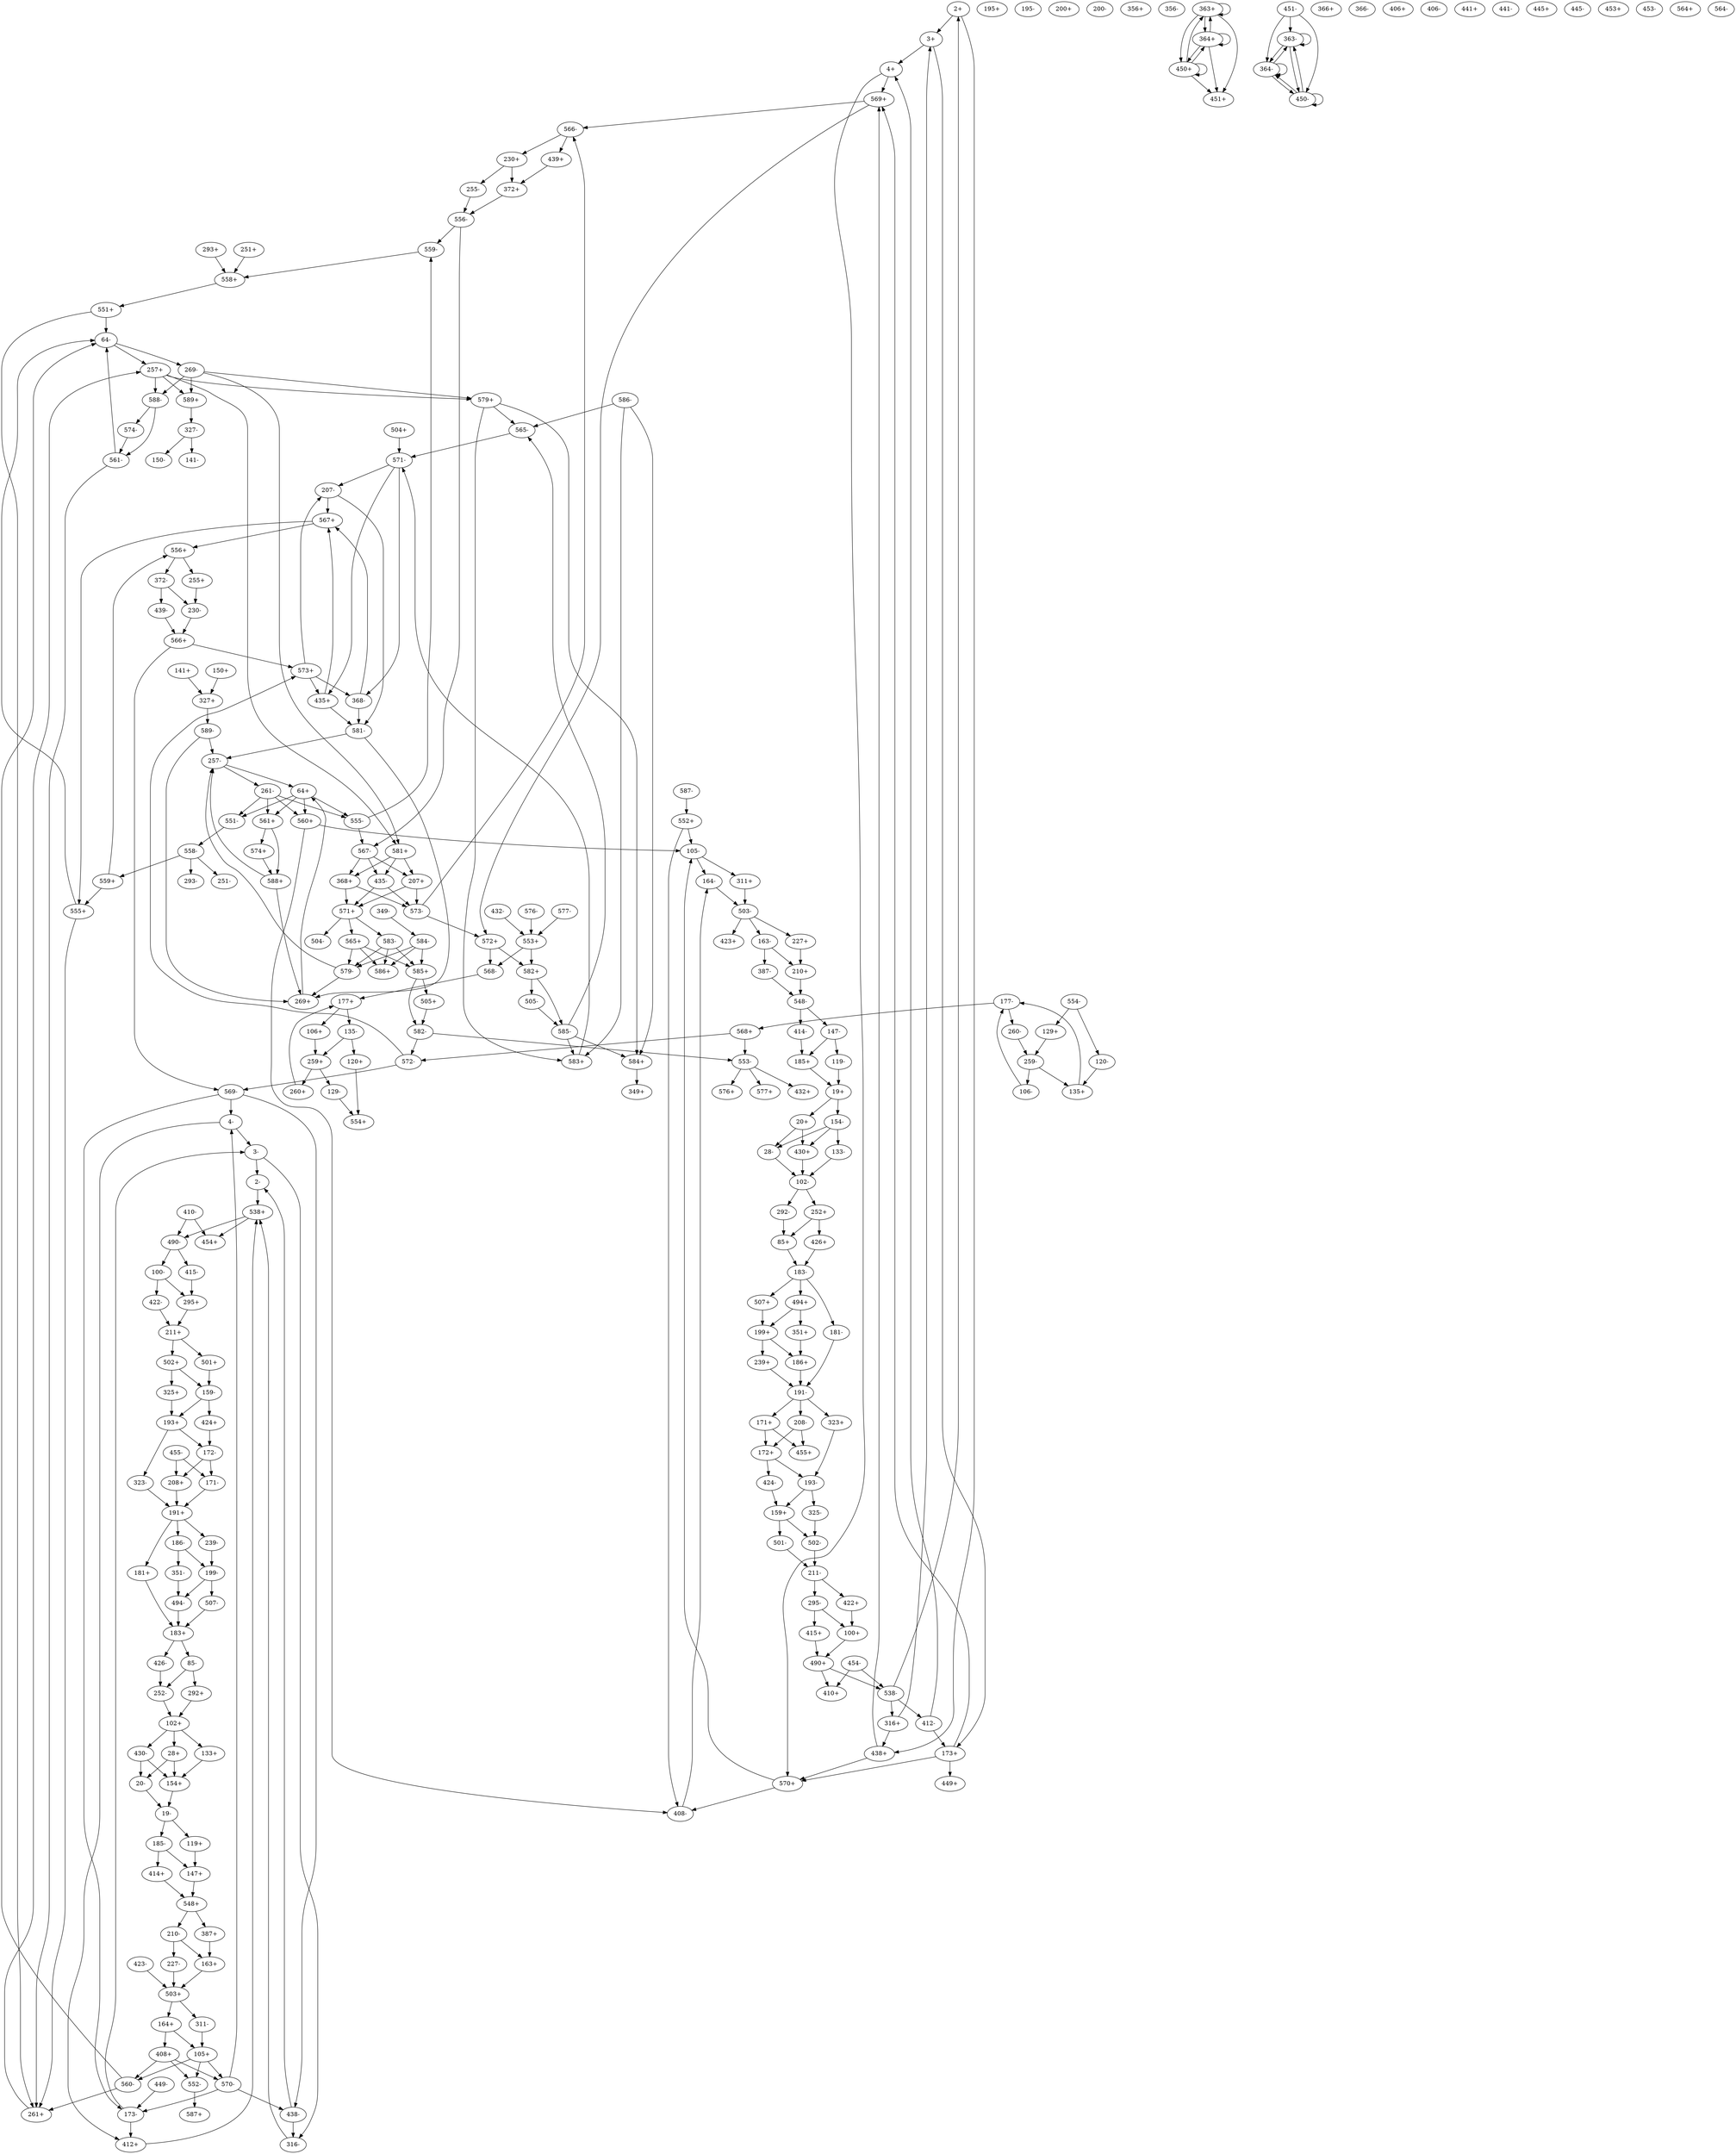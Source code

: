 digraph adj {
graph [k=96]
edge [d=-95]
"2+" [l=184 C=22695]
"2-" [l=184 C=22695]
"3+" [l=102 C=1785]
"3-" [l=102 C=1785]
"4+" [l=191 C=663]
"4-" [l=191 C=663]
"19+" [l=171 C=19380]
"19-" [l=171 C=19380]
"20+" [l=124 C=4531]
"20-" [l=124 C=4531]
"28+" [l=114 C=4845]
"28-" [l=114 C=4845]
"64+" [l=248 C=11062]
"64-" [l=248 C=11062]
"85+" [l=134 C=9945]
"85-" [l=134 C=9945]
"100+" [l=112 C=4335]
"100-" [l=112 C=4335]
"102+" [l=174 C=20145]
"102-" [l=174 C=20145]
"105+" [l=151 C=14280]
"105-" [l=151 C=14280]
"106+" [l=191 C=7922]
"106-" [l=191 C=7922]
"119+" [l=191 C=7717]
"119-" [l=191 C=7717]
"120+" [l=188 C=7980]
"120-" [l=188 C=7980]
"129+" [l=199 C=8665]
"129-" [l=199 C=8665]
"133+" [l=191 C=6722]
"133-" [l=191 C=6722]
"135+" [l=165 C=10921]
"135-" [l=165 C=10921]
"141+" [l=191 C=12159]
"141-" [l=191 C=12159]
"147+" [l=152 C=14535]
"147-" [l=152 C=14535]
"150+" [l=191 C=461]
"150-" [l=191 C=461]
"154+" [l=124 C=7395]
"154-" [l=124 C=7395]
"159+" [l=169 C=18002]
"159-" [l=169 C=18002]
"163+" [l=185 C=22950]
"163-" [l=185 C=22950]
"164+" [l=151 C=14280]
"164-" [l=151 C=14280]
"171+" [l=191 C=6467]
"171-" [l=191 C=6467]
"172+" [l=107 C=3060]
"172-" [l=107 C=3060]
"173+" [l=120 C=6375]
"173-" [l=120 C=6375]
"177+" [l=163 C=10244]
"177-" [l=163 C=10244]
"181+" [l=679 C=23553]
"181-" [l=679 C=23553]
"183+" [l=130 C=8925]
"183-" [l=130 C=8925]
"185+" [l=152 C=14535]
"185-" [l=152 C=14535]
"186+" [l=142 C=11985]
"186-" [l=142 C=11985]
"191+" [l=137 C=10710]
"191-" [l=137 C=10710]
"193+" [l=138 C=10965]
"193-" [l=138 C=10965]
"195+" [l=667 C=13643]
"195-" [l=667 C=13643]
"199+" [l=140 C=9028]
"199-" [l=140 C=9028]
"200+" [l=629 C=21781]
"200-" [l=629 C=21781]
"207+" [l=191 C=3723]
"207-" [l=191 C=3723]
"208+" [l=148 C=13515]
"208-" [l=148 C=13515]
"210+" [l=185 C=22950]
"210-" [l=185 C=22950]
"211+" [l=123 C=7140]
"211-" [l=123 C=7140]
"227+" [l=191 C=6192]
"227-" [l=191 C=6192]
"230+" [l=183 C=6160]
"230-" [l=183 C=6160]
"239+" [l=191 C=461]
"239-" [l=191 C=461]
"251+" [l=189 C=941]
"251-" [l=189 C=941]
"252+" [l=134 C=9945]
"252-" [l=134 C=9945]
"255+" [l=191 C=4634]
"255-" [l=191 C=4634]
"257+" [l=224 C=10701]
"257-" [l=224 C=10701]
"259+" [l=161 C=10834]
"259-" [l=161 C=10834]
"260+" [l=258 C=10198]
"260-" [l=258 C=10198]
"261+" [l=299 C=12803]
"261-" [l=299 C=12803]
"269+" [l=275 C=8224]
"269-" [l=275 C=8224]
"292+" [l=191 C=402]
"292-" [l=191 C=402]
"293+" [l=191 C=499]
"293-" [l=191 C=499]
"295+" [l=112 C=4335]
"295-" [l=112 C=4335]
"311+" [l=191 C=1013]
"311-" [l=191 C=1013]
"316+" [l=191 C=7534]
"316-" [l=191 C=7534]
"323+" [l=191 C=3630]
"323-" [l=191 C=3630]
"325+" [l=191 C=8287]
"325-" [l=191 C=8287]
"327+" [l=106 C=1465]
"327-" [l=106 C=1465]
"349+" [l=188 C=4622]
"349-" [l=188 C=4622]
"351+" [l=184 C=4577]
"351-" [l=184 C=4577]
"356+" [l=189 C=345]
"356-" [l=189 C=345]
"363+" [l=191 C=12959]
"363-" [l=191 C=12959]
"364+" [l=96 C=255]
"364-" [l=96 C=255]
"366+" [l=193 C=2771]
"366-" [l=193 C=2771]
"368+" [l=341 C=5343]
"368-" [l=341 C=5343]
"372+" [l=183 C=899]
"372-" [l=183 C=899]
"387+" [l=191 C=495]
"387-" [l=191 C=495]
"406+" [l=191 C=415]
"406-" [l=191 C=415]
"408+" [l=191 C=455]
"408-" [l=191 C=455]
"410+" [l=141 C=175]
"410-" [l=141 C=175]
"412+" [l=191 C=359]
"412-" [l=191 C=359]
"414+" [l=191 C=419]
"414-" [l=191 C=419]
"415+" [l=191 C=288]
"415-" [l=191 C=288]
"422+" [l=191 C=785]
"422-" [l=191 C=785]
"423+" [l=184 C=275]
"423-" [l=184 C=275]
"424+" [l=191 C=280]
"424-" [l=191 C=280]
"426+" [l=191 C=524]
"426-" [l=191 C=524]
"430+" [l=114 C=375]
"430-" [l=114 C=375]
"432+" [l=169 C=186]
"432-" [l=169 C=186]
"435+" [l=191 C=613]
"435-" [l=191 C=613]
"438+" [l=191 C=726]
"438-" [l=191 C=726]
"439+" [l=191 C=386]
"439-" [l=191 C=386]
"441+" [l=161 C=156]
"441-" [l=161 C=156]
"445+" [l=121 C=90]
"445-" [l=121 C=90]
"449+" [l=149 C=110]
"449-" [l=149 C=110]
"450+" [l=191 C=4387]
"450-" [l=191 C=4387]
"451+" [l=157 C=192]
"451-" [l=157 C=192]
"453+" [l=113 C=37]
"453-" [l=113 C=37]
"454+" [l=167 C=219]
"454-" [l=167 C=219]
"455+" [l=114 C=50]
"455-" [l=114 C=50]
"490+" [l=244 C=37995]
"490-" [l=244 C=37995]
"494+" [l=221 C=28073]
"494-" [l=221 C=28073]
"501+" [l=223 C=14006]
"501-" [l=223 C=14006]
"502+" [l=223 C=32640]
"502-" [l=223 C=32640]
"503+" [l=182 C=22185]
"503-" [l=182 C=22185]
"504+" [l=682 C=15644]
"504-" [l=682 C=15644]
"505+" [l=309 C=8187]
"505-" [l=309 C=8187]
"507+" [l=309 C=13631]
"507-" [l=309 C=13631]
"538+" [l=1472 C=351135]
"538-" [l=1472 C=351135]
"548+" [l=250 C=39525]
"548-" [l=250 C=39525]
"551+" [l=7042 C=455335]
"551-" [l=7042 C=455335]
"552+" [l=39775 C=1320194]
"552-" [l=39775 C=1320194]
"553+" [l=183056 C=6166726]
"553-" [l=183056 C=6166726]
"554+" [l=254262 C=7461592]
"554-" [l=254262 C=7461592]
"555+" [l=11980 C=360482]
"555-" [l=11980 C=360482]
"556+" [l=15067 C=867380]
"556-" [l=15067 C=867380]
"558+" [l=11208 C=639491]
"558-" [l=11208 C=639491]
"559+" [l=10161 C=543180]
"559-" [l=10161 C=543180]
"560+" [l=6969 C=267377]
"560-" [l=6969 C=267377]
"561+" [l=50113 C=1623219]
"561-" [l=50113 C=1623219]
"564+" [l=28450 C=807242]
"564-" [l=28450 C=807242]
"565+" [l=115663 C=3267235]
"565-" [l=115663 C=3267235]
"566+" [l=19441 C=1157631]
"566-" [l=19441 C=1157631]
"567+" [l=139430 C=3883927]
"567-" [l=139430 C=3883927]
"568+" [l=43883 C=1493007]
"568-" [l=43883 C=1493007]
"569+" [l=30788 C=1018624]
"569-" [l=30788 C=1018624]
"570+" [l=6896 C=368958]
"570-" [l=6896 C=368958]
"571+" [l=321817 C=7563700]
"571-" [l=321817 C=7563700]
"572+" [l=169275 C=4950734]
"572-" [l=169275 C=4950734]
"573+" [l=23624 C=1235036]
"573-" [l=23624 C=1235036]
"574+" [l=86353 C=3059687]
"574-" [l=86353 C=3059687]
"576+" [l=15898 C=779721]
"576-" [l=15898 C=779721]
"577+" [l=24324 C=897045]
"577-" [l=24324 C=897045]
"579+" [l=44368 C=1330840]
"579-" [l=44368 C=1330840]
"581+" [l=3442 C=297490]
"581-" [l=3442 C=297490]
"582+" [l=86658 C=2451181]
"582-" [l=86658 C=2451181]
"583+" [l=70316 C=1838698]
"583-" [l=70316 C=1838698]
"584+" [l=392623 C=10132531]
"584-" [l=392623 C=10132531]
"585+" [l=60850 C=1696207]
"585-" [l=60850 C=1696207]
"586+" [l=241791 C=5773458]
"586-" [l=241791 C=5773458]
"587+" [l=91541 C=2777161]
"587-" [l=91541 C=2777161]
"588+" [l=175031 C=5294374]
"588-" [l=175031 C=5294374]
"589+" [l=147603 C=4614717]
"589-" [l=147603 C=4614717]
"2+" -> "438+"
"2+" -> "3+"
"2-" -> "538+" [d=-88]
"3+" -> "4+"
"3+" -> "173+"
"3-" -> "2-"
"3-" -> "316-"
"4+" -> "569+"
"4+" -> "570+"
"4-" -> "412+"
"4-" -> "3-"
"19+" -> "20+"
"19+" -> "154-"
"19-" -> "119+"
"19-" -> "185-"
"20+" -> "28-" [d=-18]
"20+" -> "430+" [d=-18]
"20-" -> "19-"
"28+" -> "20-" [d=-18]
"28+" -> "154+" [d=-18]
"28-" -> "102-" [d=-43]
"64+" -> "551-"
"64+" -> "555-"
"64+" -> "560+"
"64+" -> "561+"
"64-" -> "269-"
"64-" -> "257+" [d=-44]
"85+" -> "183-"
"85-" -> "292+"
"85-" -> "252-" [d=-38]
"100+" -> "490+"
"100-" -> "422-"
"100-" -> "295+" [d=-16]
"102+" -> "133+"
"102+" -> "28+" [d=-43]
"102+" -> "430-" [d=-43]
"102-" -> "252+"
"102-" -> "292-"
"105+" -> "552-"
"105+" -> "560-"
"105+" -> "570-"
"105-" -> "311+"
"105-" -> "164-" [d=-55]
"106+" -> "259+"
"106-" -> "177-"
"119+" -> "147+"
"119-" -> "19+"
"120+" -> "554+"
"120-" -> "135+"
"129+" -> "259-"
"129-" -> "554+"
"133+" -> "154+" [d=-43]
"133-" -> "102-"
"135+" -> "177-" [d=-80]
"135-" -> "120+"
"135-" -> "259+" [d=-86]
"141+" -> "327+"
"147+" -> "548+"
"147-" -> "119-"
"147-" -> "185+" [d=-56]
"150+" -> "327+"
"154+" -> "19-"
"154-" -> "430+" [d=-18]
"154-" -> "133-" [d=-43]
"154-" -> "28-" [d=-18]
"159+" -> "501-"
"159+" -> "502-"
"159-" -> "424+"
"159-" -> "193+" [d=-73]
"163+" -> "503+" [d=-78]
"163-" -> "387-"
"163-" -> "210+" [d=-89]
"164+" -> "408+"
"164+" -> "105+" [d=-55]
"164-" -> "503-"
"171+" -> "455+"
"171+" -> "172+"
"171-" -> "191+"
"172+" -> "424-"
"172+" -> "193-" [d=-64]
"172-" -> "171-"
"172-" -> "208+"
"173+" -> "449+"
"173+" -> "569+" [d=-24]
"173+" -> "570+" [d=-24]
"173-" -> "3-"
"173-" -> "412+"
"177+" -> "106+"
"177+" -> "135-" [d=-80]
"177-" -> "260-"
"177-" -> "568+"
"181+" -> "183+" [d=-91]
"181-" -> "191-"
"183+" -> "85-"
"183+" -> "426-"
"183-" -> "507+"
"183-" -> "181-" [d=-91]
"183-" -> "494+" [d=-91]
"185+" -> "19+"
"185-" -> "414+"
"185-" -> "147+" [d=-56]
"186+" -> "191-" [d=-63]
"186-" -> "351-"
"186-" -> "199-" [d=-46]
"191+" -> "181+"
"191+" -> "186-" [d=-63]
"191+" -> "239-" [d=-63]
"191-" -> "171+"
"191-" -> "208-" [d=-52]
"191-" -> "323+" [d=-52]
"193+" -> "323-"
"193+" -> "172-" [d=-64]
"193-" -> "325-"
"193-" -> "159+" [d=-73]
"199+" -> "239+"
"199+" -> "186+" [d=-46]
"199-" -> "494-"
"199-" -> "507-"
"207+" -> "571+" [d=-19]
"207+" -> "573-" [d=-19]
"207-" -> "567+" [d=-21]
"207-" -> "581-" [d=-21]
"208+" -> "191+" [d=-52]
"208-" -> "455+"
"208-" -> "172+"
"210+" -> "548-"
"210-" -> "227-"
"210-" -> "163+" [d=-89]
"211+" -> "501+"
"211+" -> "502+"
"211-" -> "295-"
"211-" -> "422+"
"227+" -> "210+"
"227-" -> "503+" [d=-78]
"230+" -> "255-"
"230+" -> "372+" [d=-87]
"230-" -> "566+"
"239+" -> "191-" [d=-63]
"239-" -> "199-"
"251+" -> "558+" [d=-93]
"252+" -> "426+"
"252+" -> "85+" [d=-38]
"252-" -> "102+"
"255+" -> "230-"
"255-" -> "556-"
"257+" -> "579+"
"257+" -> "581+"
"257+" -> "588-"
"257+" -> "589+"
"257-" -> "261-"
"257-" -> "64+" [d=-44]
"259+" -> "129-"
"259+" -> "260+"
"259-" -> "106-"
"259-" -> "135+" [d=-86]
"260+" -> "177+"
"260-" -> "259-"
"261+" -> "257+"
"261-" -> "551-"
"261-" -> "555-"
"261-" -> "560+"
"261-" -> "561+"
"269+" -> "64+"
"269-" -> "579+"
"269-" -> "581+"
"269-" -> "588-"
"269-" -> "589+"
"292+" -> "102+"
"292-" -> "85+"
"293+" -> "558+"
"295+" -> "211+"
"295-" -> "415+"
"295-" -> "100+" [d=-16]
"311+" -> "503-"
"311-" -> "105+"
"316+" -> "438+"
"316+" -> "3+"
"316-" -> "538+"
"323+" -> "193-"
"323-" -> "191+" [d=-52]
"325+" -> "193+"
"325-" -> "502-"
"327+" -> "589-"
"327-" -> "141-"
"327-" -> "150-"
"349-" -> "584-"
"351+" -> "186+"
"351-" -> "494-"
"363+" -> "363+"
"363+" -> "450+"
"363+" -> "451+"
"363+" -> "364+"
"363-" -> "363-"
"363-" -> "450-"
"363-" -> "364-"
"364+" -> "363+"
"364+" -> "364+"
"364+" -> "450+"
"364+" -> "451+"
"364-" -> "363-"
"364-" -> "364-"
"364-" -> "450-"
"368+" -> "571+"
"368+" -> "573-"
"368-" -> "567+"
"368-" -> "581-"
"372+" -> "556-"
"372-" -> "439-"
"372-" -> "230-" [d=-87]
"387+" -> "163+"
"387-" -> "548-"
"408+" -> "552-"
"408+" -> "560-"
"408+" -> "570-"
"408-" -> "164-"
"410-" -> "454+"
"410-" -> "490-"
"412+" -> "538+" [d=-88]
"412-" -> "4+"
"412-" -> "173+"
"414+" -> "548+"
"414-" -> "185+"
"415+" -> "490+"
"415-" -> "295+"
"422+" -> "100+"
"422-" -> "211+"
"423-" -> "503+"
"424+" -> "172-"
"424-" -> "159+"
"426+" -> "183-"
"426-" -> "252-"
"430+" -> "102-" [d=-43]
"430-" -> "154+" [d=-18]
"430-" -> "20-" [d=-18]
"432-" -> "553+"
"435+" -> "567+" [d=-21]
"435+" -> "581-" [d=-21]
"435-" -> "571+" [d=-19]
"435-" -> "573-" [d=-19]
"438+" -> "569+" [d=-88]
"438+" -> "570+" [d=-88]
"438-" -> "2-"
"438-" -> "316-"
"439+" -> "372+"
"439-" -> "566+"
"449-" -> "173-"
"450+" -> "363+"
"450+" -> "450+"
"450+" -> "451+"
"450+" -> "364+"
"450-" -> "363-"
"450-" -> "450-"
"450-" -> "364-"
"451-" -> "363-"
"451-" -> "450-"
"451-" -> "364-"
"454-" -> "410+"
"454-" -> "538-"
"455-" -> "171-"
"455-" -> "208+"
"490+" -> "410+"
"490+" -> "538-"
"490-" -> "415-"
"490-" -> "100-"
"494+" -> "199+"
"494+" -> "351+"
"494-" -> "183+" [d=-91]
"501+" -> "159-"
"501-" -> "211-"
"502+" -> "159-"
"502+" -> "325+"
"502-" -> "211-"
"503+" -> "164+"
"503+" -> "311-"
"503-" -> "423+"
"503-" -> "163-" [d=-78]
"503-" -> "227+" [d=-78]
"504+" -> "571-"
"505+" -> "582-"
"505-" -> "585-"
"507+" -> "199+"
"507-" -> "183+"
"538+" -> "454+"
"538+" -> "490-"
"538-" -> "316+"
"538-" -> "2+" [d=-88]
"538-" -> "412-" [d=-88]
"548+" -> "210-"
"548+" -> "387+"
"548-" -> "147-"
"548-" -> "414-"
"551+" -> "64-"
"551+" -> "261+"
"551-" -> "558-"
"552+" -> "105-"
"552+" -> "408-"
"552-" -> "587+" [d=-91]
"553+" -> "568-" [d=-2790]
"553+" -> "582+" [d=-2790]
"553-" -> "432+"
"553-" -> "576+"
"553-" -> "577+"
"554-" -> "120-"
"554-" -> "129+"
"555+" -> "64-"
"555+" -> "261+"
"555-" -> "559-" [d=-523]
"555-" -> "567-" [d=-523]
"556+" -> "255+"
"556+" -> "372-"
"556-" -> "559-" [d=-523]
"556-" -> "567-" [d=-523]
"558+" -> "551+"
"558-" -> "293-"
"558-" -> "251-" [d=-93]
"558-" -> "559+" [d=-528]
"559+" -> "555+" [d=-523]
"559+" -> "556+" [d=-523]
"559-" -> "558+" [d=-528]
"560+" -> "105-"
"560+" -> "408-"
"560-" -> "64-"
"560-" -> "261+"
"561+" -> "574+" [d=-363]
"561+" -> "588+" [d=-363]
"561-" -> "64-"
"561-" -> "261+"
"565+" -> "579-" [d=-1429]
"565+" -> "585+" [d=-1429]
"565+" -> "586+" [d=-1429]
"565-" -> "571-"
"566+" -> "569-" [d=-446]
"566+" -> "573+" [d=-446]
"566-" -> "230+"
"566-" -> "439+"
"567+" -> "555+" [d=-523]
"567+" -> "556+" [d=-523]
"567-" -> "368+"
"567-" -> "207+" [d=-21]
"567-" -> "435-" [d=-21]
"568+" -> "553-" [d=-2790]
"568+" -> "572-" [d=-2790]
"568-" -> "177+"
"569+" -> "566-" [d=-446]
"569+" -> "572+" [d=-446]
"569-" -> "4-"
"569-" -> "438-" [d=-88]
"569-" -> "173-" [d=-24]
"570+" -> "105-"
"570+" -> "408-"
"570-" -> "4-"
"570-" -> "438-" [d=-88]
"570-" -> "173-" [d=-24]
"571+" -> "504-"
"571+" -> "565+"
"571+" -> "583-"
"571-" -> "368-"
"571-" -> "207-" [d=-19]
"571-" -> "435+" [d=-19]
"572+" -> "568-" [d=-2790]
"572+" -> "582+" [d=-2790]
"572-" -> "569-" [d=-446]
"572-" -> "573+" [d=-446]
"573+" -> "368-"
"573+" -> "207-" [d=-19]
"573+" -> "435+" [d=-19]
"573-" -> "566-" [d=-446]
"573-" -> "572+" [d=-446]
"574+" -> "588+" [d=-363]
"574-" -> "561-" [d=-363]
"576-" -> "553+"
"577-" -> "553+"
"579+" -> "565-" [d=-1429]
"579+" -> "583+" [d=-1429]
"579+" -> "584+" [d=-1429]
"579-" -> "257-"
"579-" -> "269+"
"581+" -> "368+"
"581+" -> "207+" [d=-21]
"581+" -> "435-" [d=-21]
"581-" -> "257-"
"581-" -> "269+"
"582+" -> "505-"
"582+" -> "585-" [d=-433]
"582-" -> "553-" [d=-2790]
"582-" -> "572-" [d=-2790]
"583+" -> "571-"
"583-" -> "579-" [d=-1429]
"583-" -> "585+" [d=-1429]
"583-" -> "586+" [d=-1429]
"584+" -> "349+"
"584-" -> "579-" [d=-1429]
"584-" -> "585+" [d=-1429]
"584-" -> "586+" [d=-1429]
"585+" -> "505+"
"585+" -> "582-" [d=-433]
"585-" -> "565-" [d=-1429]
"585-" -> "583+" [d=-1429]
"585-" -> "584+" [d=-1429]
"586-" -> "565-" [d=-1429]
"586-" -> "583+" [d=-1429]
"586-" -> "584+" [d=-1429]
"587-" -> "552+" [d=-91]
"588+" -> "257-"
"588+" -> "269+"
"588-" -> "561-" [d=-363]
"588-" -> "574-" [d=-363]
"589+" -> "327-"
"589-" -> "257-"
"589-" -> "269+"
}
